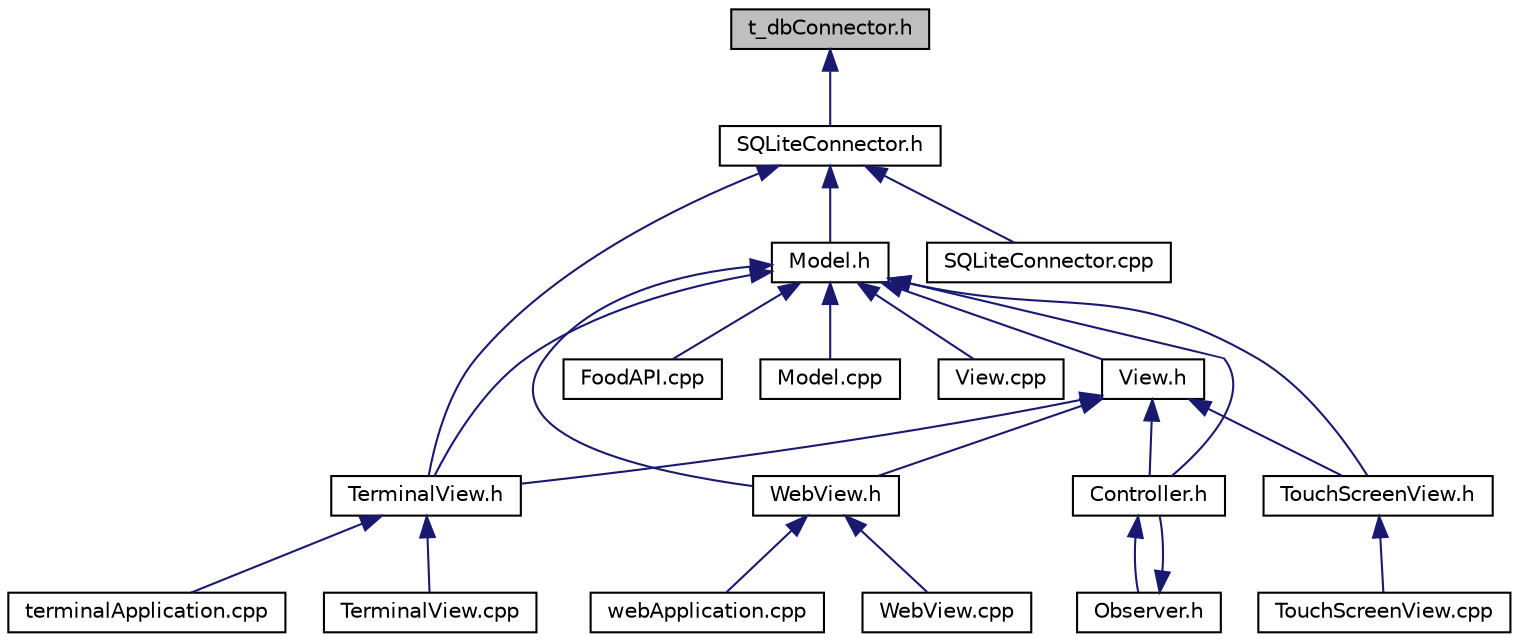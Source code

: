 digraph "t_dbConnector.h"
{
 // LATEX_PDF_SIZE
  edge [fontname="Helvetica",fontsize="10",labelfontname="Helvetica",labelfontsize="10"];
  node [fontname="Helvetica",fontsize="10",shape=record];
  Node1 [label="t_dbConnector.h",height=0.2,width=0.4,color="black", fillcolor="grey75", style="filled", fontcolor="black",tooltip="t_dbConnector header file. This contains the definitions for the Database Connector Template"];
  Node1 -> Node2 [dir="back",color="midnightblue",fontsize="10",style="solid",fontname="Helvetica"];
  Node2 [label="SQLiteConnector.h",height=0.2,width=0.4,color="black", fillcolor="white", style="filled",URL="$SQLiteConnector_8h.html",tooltip="SQLiteConnector header file. This file contains the defintions for the SQLiteConnector class...."];
  Node2 -> Node3 [dir="back",color="midnightblue",fontsize="10",style="solid",fontname="Helvetica"];
  Node3 [label="Model.h",height=0.2,width=0.4,color="black", fillcolor="white", style="filled",URL="$Model_8h.html",tooltip="Model header file. Contains the defininitions for the Model Class. The model is used as a middleman b..."];
  Node3 -> Node4 [dir="back",color="midnightblue",fontsize="10",style="solid",fontname="Helvetica"];
  Node4 [label="Controller.h",height=0.2,width=0.4,color="black", fillcolor="white", style="filled",URL="$Controller_8h_source.html",tooltip=" "];
  Node4 -> Node5 [dir="back",color="midnightblue",fontsize="10",style="solid",fontname="Helvetica"];
  Node5 [label="Observer.h",height=0.2,width=0.4,color="black", fillcolor="white", style="filled",URL="$Observer_8h_source.html",tooltip=" "];
  Node5 -> Node4 [dir="back",color="midnightblue",fontsize="10",style="solid",fontname="Helvetica"];
  Node3 -> Node6 [dir="back",color="midnightblue",fontsize="10",style="solid",fontname="Helvetica"];
  Node6 [label="View.h",height=0.2,width=0.4,color="black", fillcolor="white", style="filled",URL="$View_8h.html",tooltip="View is an abstract class meant to be inherited by derived view classes."];
  Node6 -> Node4 [dir="back",color="midnightblue",fontsize="10",style="solid",fontname="Helvetica"];
  Node6 -> Node7 [dir="back",color="midnightblue",fontsize="10",style="solid",fontname="Helvetica"];
  Node7 [label="TerminalView.h",height=0.2,width=0.4,color="black", fillcolor="white", style="filled",URL="$TerminalView_8h.html",tooltip="TerminalView header file. This file contains the definitions for the terminal view class...."];
  Node7 -> Node8 [dir="back",color="midnightblue",fontsize="10",style="solid",fontname="Helvetica"];
  Node8 [label="terminalApplication.cpp",height=0.2,width=0.4,color="black", fillcolor="white", style="filled",URL="$terminalApplication_8cpp.html",tooltip="terminalApplication program. This program will be the launcher for the terminal app...."];
  Node7 -> Node9 [dir="back",color="midnightblue",fontsize="10",style="solid",fontname="Helvetica"];
  Node9 [label="TerminalView.cpp",height=0.2,width=0.4,color="black", fillcolor="white", style="filled",URL="$TerminalView_8cpp.html",tooltip="TerminalView program. This cpp file contains the implemntation of the terminalView class It will make..."];
  Node6 -> Node10 [dir="back",color="midnightblue",fontsize="10",style="solid",fontname="Helvetica"];
  Node10 [label="TouchScreenView.h",height=0.2,width=0.4,color="black", fillcolor="white", style="filled",URL="$TouchScreenView_8h.html",tooltip="TouchScreenView class builds a GUI for users to interact with the Freshcipes recipe and stock managem..."];
  Node10 -> Node11 [dir="back",color="midnightblue",fontsize="10",style="solid",fontname="Helvetica"];
  Node11 [label="TouchScreenView.cpp",height=0.2,width=0.4,color="black", fillcolor="white", style="filled",URL="$TouchScreenView_8cpp.html",tooltip="TouchScreenView class builds a GUI for users to interact with the Freshcipes recipe and stock managem..."];
  Node6 -> Node12 [dir="back",color="midnightblue",fontsize="10",style="solid",fontname="Helvetica"];
  Node12 [label="WebView.h",height=0.2,width=0.4,color="black", fillcolor="white", style="filled",URL="$WebView_8h.html",tooltip="WebView header file - this class builds a GUI for users to interact with the Freshcipes recipe and st..."];
  Node12 -> Node13 [dir="back",color="midnightblue",fontsize="10",style="solid",fontname="Helvetica"];
  Node13 [label="webApplication.cpp",height=0.2,width=0.4,color="black", fillcolor="white", style="filled",URL="$webApplication_8cpp.html",tooltip="webApplication runs an application that launches the Wt webserver and Wt web application and links it..."];
  Node12 -> Node14 [dir="back",color="midnightblue",fontsize="10",style="solid",fontname="Helvetica"];
  Node14 [label="WebView.cpp",height=0.2,width=0.4,color="black", fillcolor="white", style="filled",URL="$WebView_8cpp.html",tooltip="WebView class builds a GUI for users to interact with the Freshcipes recipe and stock management appl..."];
  Node3 -> Node15 [dir="back",color="midnightblue",fontsize="10",style="solid",fontname="Helvetica"];
  Node15 [label="FoodAPI.cpp",height=0.2,width=0.4,color="black", fillcolor="white", style="filled",URL="$FoodAPI_8cpp.html",tooltip="FoodAPI program file. Contains the implementation for FoodAPI class. Used to communicate with Spoonac..."];
  Node3 -> Node16 [dir="back",color="midnightblue",fontsize="10",style="solid",fontname="Helvetica"];
  Node16 [label="Model.cpp",height=0.2,width=0.4,color="black", fillcolor="white", style="filled",URL="$Model_8cpp.html",tooltip="Model program file. Contains the implementations for the Model Class. The model is used as a middlema..."];
  Node3 -> Node7 [dir="back",color="midnightblue",fontsize="10",style="solid",fontname="Helvetica"];
  Node3 -> Node10 [dir="back",color="midnightblue",fontsize="10",style="solid",fontname="Helvetica"];
  Node3 -> Node17 [dir="back",color="midnightblue",fontsize="10",style="solid",fontname="Helvetica"];
  Node17 [label="View.cpp",height=0.2,width=0.4,color="black", fillcolor="white", style="filled",URL="$View_8cpp.html",tooltip="View is an abstract class meant to be inherited by derived view classes."];
  Node3 -> Node12 [dir="back",color="midnightblue",fontsize="10",style="solid",fontname="Helvetica"];
  Node2 -> Node18 [dir="back",color="midnightblue",fontsize="10",style="solid",fontname="Helvetica"];
  Node18 [label="SQLiteConnector.cpp",height=0.2,width=0.4,color="black", fillcolor="white", style="filled",URL="$SQLiteConnector_8cpp.html",tooltip="SQLiteConnector program file. This file contains the implementation for the SQLiteConnector class...."];
  Node2 -> Node7 [dir="back",color="midnightblue",fontsize="10",style="solid",fontname="Helvetica"];
}
